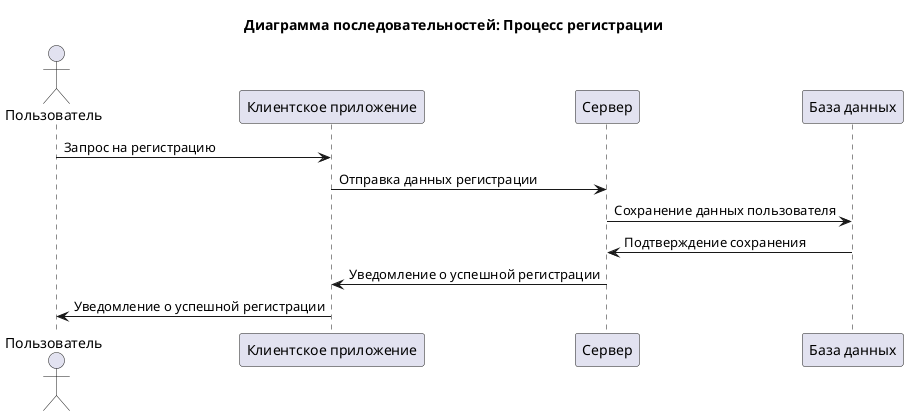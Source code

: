 @startuml
title Диаграмма последовательностей: Процесс регистрации

actor Пользователь
participant "Клиентское приложение" as Client
participant "Сервер" as Server
participant "База данных" as DB

Пользователь -> Client: Запрос на регистрацию
Client -> Server: Отправка данных регистрации
Server -> DB: Сохранение данных пользователя
DB -> Server: Подтверждение сохранения
Server -> Client: Уведомление о успешной регистрации
Client -> Пользователь: Уведомление о успешной регистрации

@enduml
